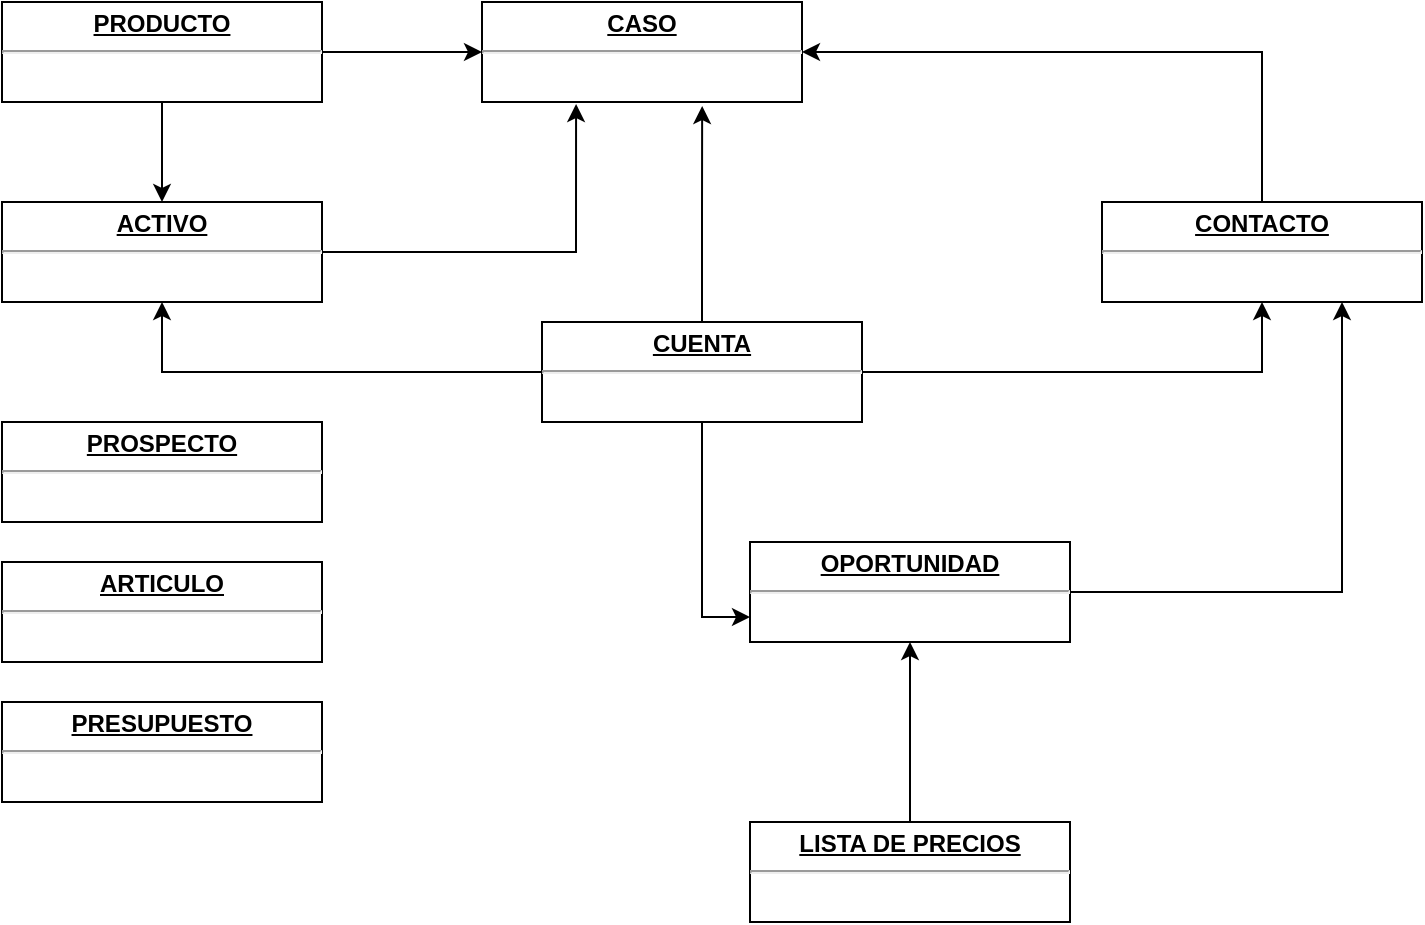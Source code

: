 <mxfile version="16.2.6" type="device"><diagram id="Yt0KoJ4dDN5JpOUOcgLK" name="Page-1"><mxGraphModel dx="1695" dy="482" grid="1" gridSize="10" guides="1" tooltips="1" connect="1" arrows="1" fold="1" page="1" pageScale="1" pageWidth="827" pageHeight="1169" math="0" shadow="0"><root><mxCell id="0"/><mxCell id="1" parent="0"/><mxCell id="5oQqvlK9NlgFlec48-5m-11" style="edgeStyle=orthogonalEdgeStyle;rounded=0;orthogonalLoop=1;jettySize=auto;html=1;" edge="1" parent="1" source="5oQqvlK9NlgFlec48-5m-1" target="5oQqvlK9NlgFlec48-5m-2"><mxGeometry relative="1" as="geometry"/></mxCell><mxCell id="5oQqvlK9NlgFlec48-5m-14" style="edgeStyle=orthogonalEdgeStyle;rounded=0;orthogonalLoop=1;jettySize=auto;html=1;entryX=0;entryY=0.75;entryDx=0;entryDy=0;" edge="1" parent="1" source="5oQqvlK9NlgFlec48-5m-1" target="5oQqvlK9NlgFlec48-5m-3"><mxGeometry relative="1" as="geometry"/></mxCell><mxCell id="5oQqvlK9NlgFlec48-5m-16" style="edgeStyle=orthogonalEdgeStyle;rounded=0;orthogonalLoop=1;jettySize=auto;html=1;" edge="1" parent="1" source="5oQqvlK9NlgFlec48-5m-1" target="5oQqvlK9NlgFlec48-5m-5"><mxGeometry relative="1" as="geometry"/></mxCell><mxCell id="5oQqvlK9NlgFlec48-5m-17" style="edgeStyle=orthogonalEdgeStyle;rounded=0;orthogonalLoop=1;jettySize=auto;html=1;entryX=0.688;entryY=1.04;entryDx=0;entryDy=0;entryPerimeter=0;" edge="1" parent="1" source="5oQqvlK9NlgFlec48-5m-1" target="5oQqvlK9NlgFlec48-5m-6"><mxGeometry relative="1" as="geometry"/></mxCell><mxCell id="5oQqvlK9NlgFlec48-5m-1" value="&lt;p style=&quot;margin: 0px ; margin-top: 4px ; text-align: center ; text-decoration: underline&quot;&gt;&lt;b&gt;CUENTA&lt;/b&gt;&lt;/p&gt;&lt;hr&gt;&lt;p style=&quot;margin: 0px ; margin-left: 8px&quot;&gt;&lt;br&gt;&lt;/p&gt;" style="verticalAlign=top;align=left;overflow=fill;fontSize=12;fontFamily=Helvetica;html=1;" vertex="1" parent="1"><mxGeometry x="230" y="200" width="160" height="50" as="geometry"/></mxCell><mxCell id="5oQqvlK9NlgFlec48-5m-19" style="edgeStyle=orthogonalEdgeStyle;rounded=0;orthogonalLoop=1;jettySize=auto;html=1;entryX=1;entryY=0.5;entryDx=0;entryDy=0;" edge="1" parent="1" source="5oQqvlK9NlgFlec48-5m-2" target="5oQqvlK9NlgFlec48-5m-6"><mxGeometry relative="1" as="geometry"><Array as="points"><mxPoint x="590" y="65"/></Array></mxGeometry></mxCell><mxCell id="5oQqvlK9NlgFlec48-5m-2" value="&lt;p style=&quot;margin: 0px ; margin-top: 4px ; text-align: center ; text-decoration: underline&quot;&gt;&lt;b&gt;CONTACTO&lt;/b&gt;&lt;/p&gt;&lt;hr&gt;&lt;p style=&quot;margin: 0px ; margin-left: 8px&quot;&gt;&lt;br&gt;&lt;/p&gt;" style="verticalAlign=top;align=left;overflow=fill;fontSize=12;fontFamily=Helvetica;html=1;" vertex="1" parent="1"><mxGeometry x="510" y="140" width="160" height="50" as="geometry"/></mxCell><mxCell id="5oQqvlK9NlgFlec48-5m-12" style="edgeStyle=orthogonalEdgeStyle;rounded=0;orthogonalLoop=1;jettySize=auto;html=1;entryX=0.75;entryY=1;entryDx=0;entryDy=0;" edge="1" parent="1" source="5oQqvlK9NlgFlec48-5m-3" target="5oQqvlK9NlgFlec48-5m-2"><mxGeometry relative="1" as="geometry"/></mxCell><mxCell id="5oQqvlK9NlgFlec48-5m-3" value="&lt;p style=&quot;margin: 0px ; margin-top: 4px ; text-align: center ; text-decoration: underline&quot;&gt;&lt;b&gt;OPORTUNIDAD&lt;/b&gt;&lt;/p&gt;&lt;hr&gt;&lt;p style=&quot;margin: 0px ; margin-left: 8px&quot;&gt;&lt;br&gt;&lt;/p&gt;" style="verticalAlign=top;align=left;overflow=fill;fontSize=12;fontFamily=Helvetica;html=1;" vertex="1" parent="1"><mxGeometry x="334" y="310" width="160" height="50" as="geometry"/></mxCell><mxCell id="5oQqvlK9NlgFlec48-5m-4" value="&lt;p style=&quot;margin: 0px ; margin-top: 4px ; text-align: center ; text-decoration: underline&quot;&gt;&lt;b&gt;PRESUPUESTO&lt;/b&gt;&lt;/p&gt;&lt;hr&gt;&lt;p style=&quot;margin: 0px ; margin-left: 8px&quot;&gt;&lt;br&gt;&lt;/p&gt;" style="verticalAlign=top;align=left;overflow=fill;fontSize=12;fontFamily=Helvetica;html=1;" vertex="1" parent="1"><mxGeometry x="-40" y="390" width="160" height="50" as="geometry"/></mxCell><mxCell id="5oQqvlK9NlgFlec48-5m-22" style="edgeStyle=orthogonalEdgeStyle;rounded=0;orthogonalLoop=1;jettySize=auto;html=1;entryX=0.294;entryY=1.02;entryDx=0;entryDy=0;entryPerimeter=0;" edge="1" parent="1" source="5oQqvlK9NlgFlec48-5m-5" target="5oQqvlK9NlgFlec48-5m-6"><mxGeometry relative="1" as="geometry"/></mxCell><mxCell id="5oQqvlK9NlgFlec48-5m-5" value="&lt;p style=&quot;margin: 0px ; margin-top: 4px ; text-align: center ; text-decoration: underline&quot;&gt;&lt;b&gt;ACTIVO&lt;/b&gt;&lt;/p&gt;&lt;hr&gt;&lt;p style=&quot;margin: 0px ; margin-left: 8px&quot;&gt;&lt;br&gt;&lt;/p&gt;" style="verticalAlign=top;align=left;overflow=fill;fontSize=12;fontFamily=Helvetica;html=1;" vertex="1" parent="1"><mxGeometry x="-40" y="140" width="160" height="50" as="geometry"/></mxCell><mxCell id="5oQqvlK9NlgFlec48-5m-6" value="&lt;p style=&quot;margin: 0px ; margin-top: 4px ; text-align: center ; text-decoration: underline&quot;&gt;&lt;b&gt;CASO&lt;/b&gt;&lt;/p&gt;&lt;hr&gt;&lt;p style=&quot;margin: 0px ; margin-left: 8px&quot;&gt;&lt;br&gt;&lt;/p&gt;" style="verticalAlign=top;align=left;overflow=fill;fontSize=12;fontFamily=Helvetica;html=1;" vertex="1" parent="1"><mxGeometry x="200" y="40" width="160" height="50" as="geometry"/></mxCell><mxCell id="5oQqvlK9NlgFlec48-5m-7" value="&lt;p style=&quot;margin: 0px ; margin-top: 4px ; text-align: center ; text-decoration: underline&quot;&gt;&lt;b&gt;PROSPECTO&lt;/b&gt;&lt;/p&gt;&lt;hr&gt;&lt;p style=&quot;margin: 0px ; margin-left: 8px&quot;&gt;&lt;br&gt;&lt;/p&gt;" style="verticalAlign=top;align=left;overflow=fill;fontSize=12;fontFamily=Helvetica;html=1;" vertex="1" parent="1"><mxGeometry x="-40" y="250" width="160" height="50" as="geometry"/></mxCell><mxCell id="5oQqvlK9NlgFlec48-5m-20" style="edgeStyle=orthogonalEdgeStyle;rounded=0;orthogonalLoop=1;jettySize=auto;html=1;entryX=0;entryY=0.5;entryDx=0;entryDy=0;" edge="1" parent="1" source="5oQqvlK9NlgFlec48-5m-8" target="5oQqvlK9NlgFlec48-5m-6"><mxGeometry relative="1" as="geometry"/></mxCell><mxCell id="5oQqvlK9NlgFlec48-5m-21" style="edgeStyle=orthogonalEdgeStyle;rounded=0;orthogonalLoop=1;jettySize=auto;html=1;entryX=0.5;entryY=0;entryDx=0;entryDy=0;" edge="1" parent="1" source="5oQqvlK9NlgFlec48-5m-8" target="5oQqvlK9NlgFlec48-5m-5"><mxGeometry relative="1" as="geometry"/></mxCell><mxCell id="5oQqvlK9NlgFlec48-5m-8" value="&lt;p style=&quot;margin: 0px ; margin-top: 4px ; text-align: center ; text-decoration: underline&quot;&gt;&lt;b&gt;PRODUCTO&lt;/b&gt;&lt;/p&gt;&lt;hr&gt;&lt;p style=&quot;margin: 0px ; margin-left: 8px&quot;&gt;&lt;br&gt;&lt;/p&gt;" style="verticalAlign=top;align=left;overflow=fill;fontSize=12;fontFamily=Helvetica;html=1;" vertex="1" parent="1"><mxGeometry x="-40" y="40" width="160" height="50" as="geometry"/></mxCell><mxCell id="5oQqvlK9NlgFlec48-5m-18" style="edgeStyle=orthogonalEdgeStyle;rounded=0;orthogonalLoop=1;jettySize=auto;html=1;" edge="1" parent="1" source="5oQqvlK9NlgFlec48-5m-9" target="5oQqvlK9NlgFlec48-5m-3"><mxGeometry relative="1" as="geometry"/></mxCell><mxCell id="5oQqvlK9NlgFlec48-5m-9" value="&lt;p style=&quot;margin: 0px ; margin-top: 4px ; text-align: center ; text-decoration: underline&quot;&gt;&lt;b&gt;LISTA DE PRECIOS&lt;/b&gt;&lt;/p&gt;&lt;hr&gt;&lt;p style=&quot;margin: 0px ; margin-left: 8px&quot;&gt;&lt;br&gt;&lt;/p&gt;" style="verticalAlign=top;align=left;overflow=fill;fontSize=12;fontFamily=Helvetica;html=1;" vertex="1" parent="1"><mxGeometry x="334" y="450" width="160" height="50" as="geometry"/></mxCell><mxCell id="5oQqvlK9NlgFlec48-5m-10" value="&lt;p style=&quot;margin: 0px ; margin-top: 4px ; text-align: center ; text-decoration: underline&quot;&gt;&lt;b&gt;ARTICULO&lt;/b&gt;&lt;/p&gt;&lt;hr&gt;&lt;p style=&quot;margin: 0px ; margin-left: 8px&quot;&gt;&lt;br&gt;&lt;/p&gt;" style="verticalAlign=top;align=left;overflow=fill;fontSize=12;fontFamily=Helvetica;html=1;" vertex="1" parent="1"><mxGeometry x="-40" y="320" width="160" height="50" as="geometry"/></mxCell></root></mxGraphModel></diagram></mxfile>